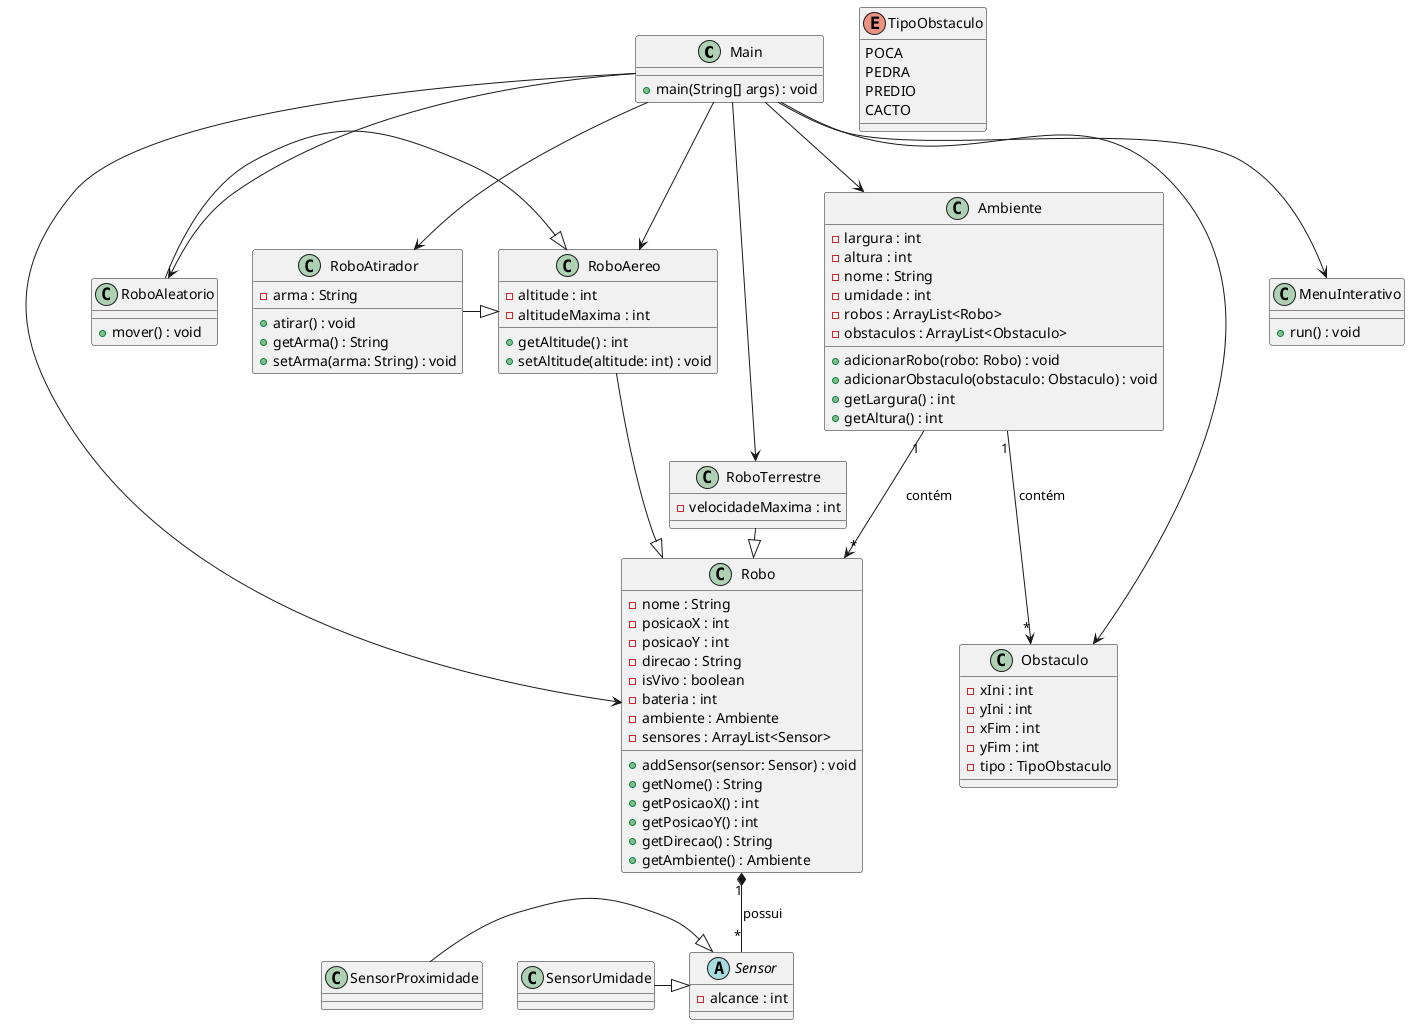 @startuml

' ======================== CLASSES ========================

class Main {
    + main(String[] args) : void
}

class Ambiente {
    - largura : int
    - altura : int
    - nome : String
    - umidade : int
    - robos : ArrayList<Robo>
    - obstaculos : ArrayList<Obstaculo>
    + adicionarRobo(robo: Robo) : void
    + adicionarObstaculo(obstaculo: Obstaculo) : void
    + getLargura() : int
    + getAltura() : int
}

class Robo {
    - nome : String
    - posicaoX : int
    - posicaoY : int
    - direcao : String
    - isVivo : boolean
    - bateria : int
    - ambiente : Ambiente
    - sensores : ArrayList<Sensor>
    + addSensor(sensor: Sensor) : void
    + getNome() : String
    + getPosicaoX() : int
    + getPosicaoY() : int
    + getDirecao() : String
    + getAmbiente() : Ambiente
}

class RoboAereo {
    - altitude : int
    - altitudeMaxima : int
    + getAltitude() : int
    + setAltitude(altitude: int) : void
}

class RoboAleatorio {
    + mover() : void
}

class RoboAtirador {
    - arma : String
    + atirar() : void
    + getArma() : String
    + setArma(arma: String) : void
}

class RoboTerrestre {
    - velocidadeMaxima : int
}

class Obstaculo {
    - xIni : int
    - yIni : int
    - xFim : int
    - yFim : int
    - tipo : TipoObstaculo
}

enum TipoObstaculo {
    POCA
    PEDRA
    PREDIO
    CACTO
}

class MenuInterativo {
    + run() : void
}

' Sensores
abstract class Sensor {
    - alcance : int
}

class SensorProximidade {
}

class SensorUmidade {
}

' ======================== RELACIONAMENTOS ========================

Main --> Ambiente
Main --> RoboAleatorio
Main --> RoboAtirador
Main --> RoboTerrestre
Main --> RoboAereo
Main --> Robo
Main --> MenuInterativo
Main --> Obstaculo

Ambiente "1" --> "*" Robo : contém
Ambiente "1" --> "*" Obstaculo : contém

Robo "1" *-- "*" Sensor : possui

RoboAereo -|> Robo
RoboAleatorio -|> RoboAereo
RoboAtirador -|> RoboAereo
RoboTerrestre -|> Robo

SensorProximidade -|> Sensor
SensorUmidade -|> Sensor

@enduml
